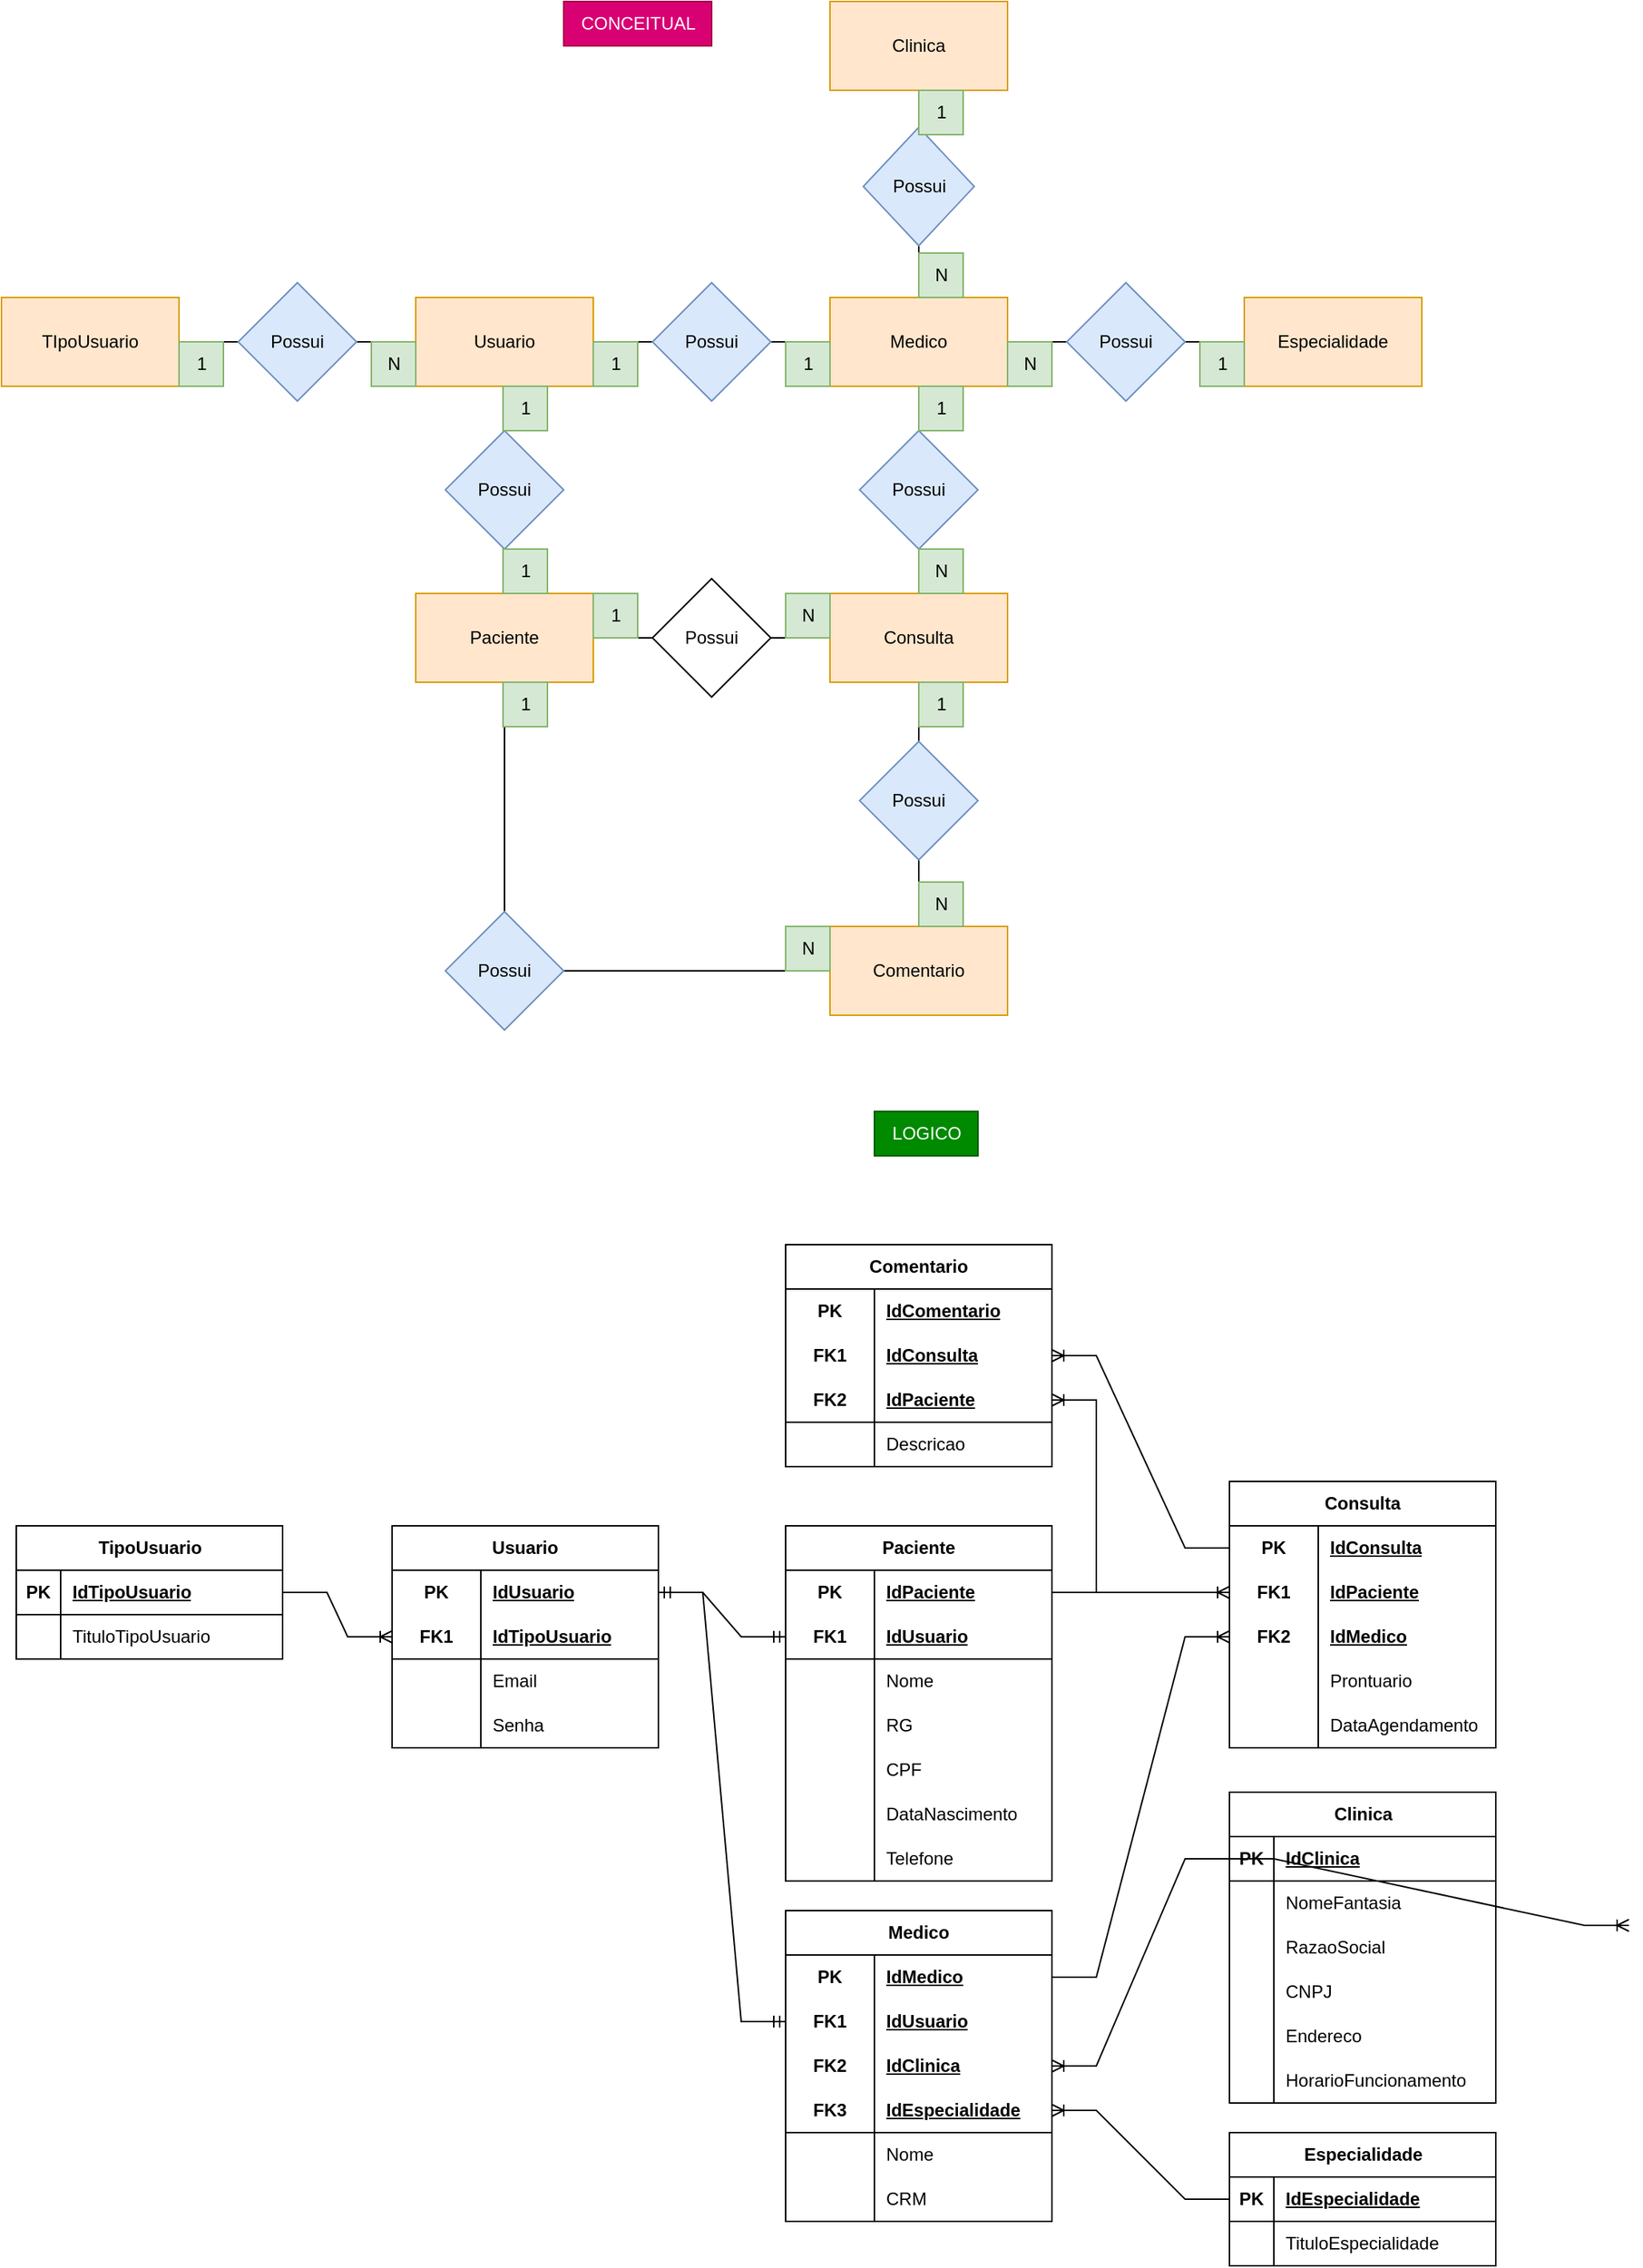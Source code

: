 <mxfile version="21.6.8" type="device">
  <diagram name="Página-1" id="iW3i21RvqbRqalGykNa-">
    <mxGraphModel dx="1750" dy="957" grid="1" gridSize="10" guides="1" tooltips="1" connect="1" arrows="1" fold="1" page="1" pageScale="1" pageWidth="827" pageHeight="1169" math="0" shadow="0">
      <root>
        <mxCell id="0" />
        <mxCell id="1" parent="0" />
        <mxCell id="Y1zdKVdJGM-TWeNkToEE-37" style="edgeStyle=orthogonalEdgeStyle;rounded=0;orthogonalLoop=1;jettySize=auto;html=1;entryX=0.5;entryY=1;entryDx=0;entryDy=0;endArrow=none;endFill=0;" edge="1" parent="1" source="xpjFF4e3kt1k_ubN1sNV-1" target="Y1zdKVdJGM-TWeNkToEE-33">
          <mxGeometry relative="1" as="geometry" />
        </mxCell>
        <mxCell id="xpjFF4e3kt1k_ubN1sNV-1" value="Comentario" style="rounded=0;whiteSpace=wrap;html=1;fillColor=#ffe6cc;strokeColor=#d79b00;" parent="1" vertex="1">
          <mxGeometry x="570" y="625" width="120" height="60" as="geometry" />
        </mxCell>
        <mxCell id="Y1zdKVdJGM-TWeNkToEE-45" style="edgeStyle=orthogonalEdgeStyle;rounded=0;orthogonalLoop=1;jettySize=auto;html=1;entryX=0.5;entryY=1;entryDx=0;entryDy=0;endArrow=none;endFill=0;" edge="1" parent="1" source="xpjFF4e3kt1k_ubN1sNV-4" target="Y1zdKVdJGM-TWeNkToEE-13">
          <mxGeometry relative="1" as="geometry" />
        </mxCell>
        <mxCell id="xpjFF4e3kt1k_ubN1sNV-4" value="Consulta" style="rounded=0;whiteSpace=wrap;html=1;fillColor=#ffe6cc;strokeColor=#d79b00;" parent="1" vertex="1">
          <mxGeometry x="570" y="400" width="120" height="60" as="geometry" />
        </mxCell>
        <mxCell id="xpjFF4e3kt1k_ubN1sNV-5" value="Especialidade" style="rounded=0;whiteSpace=wrap;html=1;fillColor=#ffe6cc;strokeColor=#d79b00;" parent="1" vertex="1">
          <mxGeometry x="850" y="200" width="120" height="60" as="geometry" />
        </mxCell>
        <mxCell id="xpjFF4e3kt1k_ubN1sNV-6" value="Clinica" style="rounded=0;whiteSpace=wrap;html=1;fillColor=#ffe6cc;strokeColor=#d79b00;" parent="1" vertex="1">
          <mxGeometry x="570" width="120" height="60" as="geometry" />
        </mxCell>
        <mxCell id="Y1zdKVdJGM-TWeNkToEE-40" style="edgeStyle=orthogonalEdgeStyle;rounded=0;orthogonalLoop=1;jettySize=auto;html=1;endArrow=none;endFill=0;" edge="1" parent="1" source="Y1zdKVdJGM-TWeNkToEE-1" target="Y1zdKVdJGM-TWeNkToEE-39">
          <mxGeometry relative="1" as="geometry" />
        </mxCell>
        <mxCell id="Y1zdKVdJGM-TWeNkToEE-1" value="Paciente" style="rounded=0;whiteSpace=wrap;html=1;fillColor=#ffe6cc;strokeColor=#d79b00;" vertex="1" parent="1">
          <mxGeometry x="290" y="400" width="120" height="60" as="geometry" />
        </mxCell>
        <mxCell id="Y1zdKVdJGM-TWeNkToEE-23" style="edgeStyle=orthogonalEdgeStyle;rounded=0;orthogonalLoop=1;jettySize=auto;html=1;entryX=0;entryY=0.5;entryDx=0;entryDy=0;endArrow=none;endFill=0;" edge="1" parent="1" source="Y1zdKVdJGM-TWeNkToEE-2" target="Y1zdKVdJGM-TWeNkToEE-14">
          <mxGeometry relative="1" as="geometry" />
        </mxCell>
        <mxCell id="Y1zdKVdJGM-TWeNkToEE-26" style="edgeStyle=orthogonalEdgeStyle;rounded=0;orthogonalLoop=1;jettySize=auto;html=1;endArrow=none;endFill=0;" edge="1" parent="1" source="Y1zdKVdJGM-TWeNkToEE-2" target="Y1zdKVdJGM-TWeNkToEE-13">
          <mxGeometry relative="1" as="geometry" />
        </mxCell>
        <mxCell id="Y1zdKVdJGM-TWeNkToEE-2" value="Medico" style="rounded=0;whiteSpace=wrap;html=1;fillColor=#ffe6cc;strokeColor=#d79b00;" vertex="1" parent="1">
          <mxGeometry x="570" y="200" width="120" height="60" as="geometry" />
        </mxCell>
        <mxCell id="Y1zdKVdJGM-TWeNkToEE-21" style="edgeStyle=orthogonalEdgeStyle;rounded=0;orthogonalLoop=1;jettySize=auto;html=1;entryX=0;entryY=0.5;entryDx=0;entryDy=0;endArrow=none;endFill=0;" edge="1" parent="1" source="Y1zdKVdJGM-TWeNkToEE-3" target="Y1zdKVdJGM-TWeNkToEE-5">
          <mxGeometry relative="1" as="geometry" />
        </mxCell>
        <mxCell id="Y1zdKVdJGM-TWeNkToEE-3" value="TIpoUsuario" style="rounded=0;whiteSpace=wrap;html=1;fillColor=#ffe6cc;strokeColor=#d79b00;" vertex="1" parent="1">
          <mxGeometry x="10" y="200" width="120" height="60" as="geometry" />
        </mxCell>
        <mxCell id="Y1zdKVdJGM-TWeNkToEE-16" style="edgeStyle=orthogonalEdgeStyle;rounded=0;orthogonalLoop=1;jettySize=auto;html=1;endArrow=none;endFill=0;" edge="1" parent="1" source="Y1zdKVdJGM-TWeNkToEE-4" target="Y1zdKVdJGM-TWeNkToEE-11">
          <mxGeometry relative="1" as="geometry" />
        </mxCell>
        <mxCell id="Y1zdKVdJGM-TWeNkToEE-17" style="edgeStyle=orthogonalEdgeStyle;rounded=0;orthogonalLoop=1;jettySize=auto;html=1;entryX=0;entryY=0.5;entryDx=0;entryDy=0;endArrow=none;endFill=0;" edge="1" parent="1" source="Y1zdKVdJGM-TWeNkToEE-4" target="Y1zdKVdJGM-TWeNkToEE-8">
          <mxGeometry relative="1" as="geometry" />
        </mxCell>
        <mxCell id="Y1zdKVdJGM-TWeNkToEE-18" style="edgeStyle=orthogonalEdgeStyle;rounded=0;orthogonalLoop=1;jettySize=auto;html=1;endArrow=none;endFill=0;" edge="1" parent="1" source="Y1zdKVdJGM-TWeNkToEE-4" target="Y1zdKVdJGM-TWeNkToEE-5">
          <mxGeometry relative="1" as="geometry" />
        </mxCell>
        <mxCell id="Y1zdKVdJGM-TWeNkToEE-4" value="Usuario" style="rounded=0;whiteSpace=wrap;html=1;fillColor=#ffe6cc;strokeColor=#d79b00;" vertex="1" parent="1">
          <mxGeometry x="290" y="200" width="120" height="60" as="geometry" />
        </mxCell>
        <mxCell id="Y1zdKVdJGM-TWeNkToEE-5" value="Possui" style="rhombus;whiteSpace=wrap;html=1;fillColor=#dae8fc;strokeColor=#6c8ebf;" vertex="1" parent="1">
          <mxGeometry x="170" y="190" width="80" height="80" as="geometry" />
        </mxCell>
        <mxCell id="Y1zdKVdJGM-TWeNkToEE-22" style="edgeStyle=orthogonalEdgeStyle;rounded=0;orthogonalLoop=1;jettySize=auto;html=1;endArrow=none;endFill=0;" edge="1" parent="1" source="Y1zdKVdJGM-TWeNkToEE-8" target="Y1zdKVdJGM-TWeNkToEE-2">
          <mxGeometry relative="1" as="geometry" />
        </mxCell>
        <mxCell id="Y1zdKVdJGM-TWeNkToEE-8" value="Possui" style="rhombus;whiteSpace=wrap;html=1;fillColor=#dae8fc;strokeColor=#6c8ebf;" vertex="1" parent="1">
          <mxGeometry x="450" y="190" width="80" height="80" as="geometry" />
        </mxCell>
        <mxCell id="Y1zdKVdJGM-TWeNkToEE-28" style="edgeStyle=orthogonalEdgeStyle;rounded=0;orthogonalLoop=1;jettySize=auto;html=1;entryX=0.5;entryY=0;entryDx=0;entryDy=0;endArrow=none;endFill=0;" edge="1" parent="1" source="Y1zdKVdJGM-TWeNkToEE-11" target="Y1zdKVdJGM-TWeNkToEE-1">
          <mxGeometry relative="1" as="geometry" />
        </mxCell>
        <mxCell id="Y1zdKVdJGM-TWeNkToEE-11" value="Possui" style="rhombus;whiteSpace=wrap;html=1;fillColor=#dae8fc;strokeColor=#6c8ebf;" vertex="1" parent="1">
          <mxGeometry x="310" y="290" width="80" height="80" as="geometry" />
        </mxCell>
        <mxCell id="Y1zdKVdJGM-TWeNkToEE-13" value="Possui" style="rhombus;whiteSpace=wrap;html=1;fillColor=#dae8fc;strokeColor=#6c8ebf;" vertex="1" parent="1">
          <mxGeometry x="590" y="290" width="80" height="80" as="geometry" />
        </mxCell>
        <mxCell id="Y1zdKVdJGM-TWeNkToEE-24" style="edgeStyle=orthogonalEdgeStyle;rounded=0;orthogonalLoop=1;jettySize=auto;html=1;endArrow=none;endFill=0;" edge="1" parent="1" source="Y1zdKVdJGM-TWeNkToEE-14" target="xpjFF4e3kt1k_ubN1sNV-5">
          <mxGeometry relative="1" as="geometry" />
        </mxCell>
        <mxCell id="Y1zdKVdJGM-TWeNkToEE-14" value="Possui" style="rhombus;whiteSpace=wrap;html=1;fillColor=#dae8fc;strokeColor=#6c8ebf;" vertex="1" parent="1">
          <mxGeometry x="730" y="190" width="80" height="80" as="geometry" />
        </mxCell>
        <mxCell id="Y1zdKVdJGM-TWeNkToEE-34" style="edgeStyle=orthogonalEdgeStyle;rounded=0;orthogonalLoop=1;jettySize=auto;html=1;entryX=0.5;entryY=1;entryDx=0;entryDy=0;endArrow=none;endFill=0;" edge="1" parent="1" source="Y1zdKVdJGM-TWeNkToEE-15" target="Y1zdKVdJGM-TWeNkToEE-1">
          <mxGeometry relative="1" as="geometry" />
        </mxCell>
        <mxCell id="Y1zdKVdJGM-TWeNkToEE-36" style="edgeStyle=orthogonalEdgeStyle;rounded=0;orthogonalLoop=1;jettySize=auto;html=1;entryX=0;entryY=0.5;entryDx=0;entryDy=0;endArrow=none;endFill=0;" edge="1" parent="1" source="Y1zdKVdJGM-TWeNkToEE-15" target="xpjFF4e3kt1k_ubN1sNV-1">
          <mxGeometry relative="1" as="geometry" />
        </mxCell>
        <mxCell id="Y1zdKVdJGM-TWeNkToEE-15" value="Possui" style="rhombus;whiteSpace=wrap;html=1;fillColor=#dae8fc;strokeColor=#6c8ebf;" vertex="1" parent="1">
          <mxGeometry x="310" y="615" width="80" height="80" as="geometry" />
        </mxCell>
        <mxCell id="Y1zdKVdJGM-TWeNkToEE-268" style="edgeStyle=orthogonalEdgeStyle;rounded=0;orthogonalLoop=1;jettySize=auto;html=1;entryX=0.5;entryY=1;entryDx=0;entryDy=0;endArrow=none;endFill=0;" edge="1" parent="1" source="Y1zdKVdJGM-TWeNkToEE-27" target="xpjFF4e3kt1k_ubN1sNV-6">
          <mxGeometry relative="1" as="geometry" />
        </mxCell>
        <mxCell id="Y1zdKVdJGM-TWeNkToEE-269" style="edgeStyle=orthogonalEdgeStyle;rounded=0;orthogonalLoop=1;jettySize=auto;html=1;entryX=0.5;entryY=0;entryDx=0;entryDy=0;endArrow=none;endFill=0;" edge="1" parent="1" source="Y1zdKVdJGM-TWeNkToEE-27" target="Y1zdKVdJGM-TWeNkToEE-2">
          <mxGeometry relative="1" as="geometry" />
        </mxCell>
        <mxCell id="Y1zdKVdJGM-TWeNkToEE-27" value="Possui" style="rhombus;whiteSpace=wrap;html=1;fillColor=#dae8fc;strokeColor=#6c8ebf;" vertex="1" parent="1">
          <mxGeometry x="592.5" y="85" width="75" height="80" as="geometry" />
        </mxCell>
        <mxCell id="Y1zdKVdJGM-TWeNkToEE-38" style="edgeStyle=orthogonalEdgeStyle;rounded=0;orthogonalLoop=1;jettySize=auto;html=1;endArrow=none;endFill=0;" edge="1" parent="1" source="Y1zdKVdJGM-TWeNkToEE-33" target="xpjFF4e3kt1k_ubN1sNV-4">
          <mxGeometry relative="1" as="geometry" />
        </mxCell>
        <mxCell id="Y1zdKVdJGM-TWeNkToEE-33" value="Possui" style="rhombus;whiteSpace=wrap;html=1;fillColor=#dae8fc;strokeColor=#6c8ebf;" vertex="1" parent="1">
          <mxGeometry x="590" y="500" width="80" height="80" as="geometry" />
        </mxCell>
        <mxCell id="Y1zdKVdJGM-TWeNkToEE-41" style="edgeStyle=orthogonalEdgeStyle;rounded=0;orthogonalLoop=1;jettySize=auto;html=1;entryX=0;entryY=0.5;entryDx=0;entryDy=0;endArrow=none;endFill=0;" edge="1" parent="1" source="Y1zdKVdJGM-TWeNkToEE-39" target="xpjFF4e3kt1k_ubN1sNV-4">
          <mxGeometry relative="1" as="geometry" />
        </mxCell>
        <mxCell id="Y1zdKVdJGM-TWeNkToEE-39" value="Possui" style="rhombus;whiteSpace=wrap;html=1;" vertex="1" parent="1">
          <mxGeometry x="450" y="390" width="80" height="80" as="geometry" />
        </mxCell>
        <mxCell id="Y1zdKVdJGM-TWeNkToEE-47" value="CONCEITUAL" style="text;html=1;align=center;verticalAlign=middle;resizable=0;points=[];autosize=1;strokeColor=#A50040;fillColor=#d80073;fontColor=#ffffff;" vertex="1" parent="1">
          <mxGeometry x="390" width="100" height="30" as="geometry" />
        </mxCell>
        <mxCell id="Y1zdKVdJGM-TWeNkToEE-48" value="N" style="text;html=1;align=center;verticalAlign=middle;resizable=0;points=[];autosize=1;strokeColor=#82b366;fillColor=#d5e8d4;" vertex="1" parent="1">
          <mxGeometry x="260" y="230" width="30" height="30" as="geometry" />
        </mxCell>
        <mxCell id="Y1zdKVdJGM-TWeNkToEE-49" value="1" style="text;html=1;align=center;verticalAlign=middle;resizable=0;points=[];autosize=1;strokeColor=#82b366;fillColor=#d5e8d4;" vertex="1" parent="1">
          <mxGeometry x="410" y="230" width="30" height="30" as="geometry" />
        </mxCell>
        <mxCell id="Y1zdKVdJGM-TWeNkToEE-50" value="1" style="text;html=1;align=center;verticalAlign=middle;resizable=0;points=[];autosize=1;strokeColor=#82b366;fillColor=#d5e8d4;" vertex="1" parent="1">
          <mxGeometry x="349" y="260" width="30" height="30" as="geometry" />
        </mxCell>
        <mxCell id="Y1zdKVdJGM-TWeNkToEE-51" value="1" style="text;html=1;align=center;verticalAlign=middle;resizable=0;points=[];autosize=1;strokeColor=#82b366;fillColor=#d5e8d4;" vertex="1" parent="1">
          <mxGeometry x="130" y="230" width="30" height="30" as="geometry" />
        </mxCell>
        <mxCell id="Y1zdKVdJGM-TWeNkToEE-52" value="1" style="text;html=1;align=center;verticalAlign=middle;resizable=0;points=[];autosize=1;strokeColor=#82b366;fillColor=#d5e8d4;" vertex="1" parent="1">
          <mxGeometry x="540" y="230" width="30" height="30" as="geometry" />
        </mxCell>
        <mxCell id="Y1zdKVdJGM-TWeNkToEE-53" value="1" style="text;html=1;align=center;verticalAlign=middle;resizable=0;points=[];autosize=1;strokeColor=#82b366;fillColor=#d5e8d4;" vertex="1" parent="1">
          <mxGeometry x="349" y="370" width="30" height="30" as="geometry" />
        </mxCell>
        <mxCell id="Y1zdKVdJGM-TWeNkToEE-54" value="N" style="text;html=1;align=center;verticalAlign=middle;resizable=0;points=[];autosize=1;strokeColor=#82b366;fillColor=#d5e8d4;" vertex="1" parent="1">
          <mxGeometry x="690" y="230" width="30" height="30" as="geometry" />
        </mxCell>
        <mxCell id="Y1zdKVdJGM-TWeNkToEE-55" value="1" style="text;html=1;align=center;verticalAlign=middle;resizable=0;points=[];autosize=1;strokeColor=#82b366;fillColor=#d5e8d4;" vertex="1" parent="1">
          <mxGeometry x="820" y="230" width="30" height="30" as="geometry" />
        </mxCell>
        <mxCell id="Y1zdKVdJGM-TWeNkToEE-56" value="1" style="text;html=1;align=center;verticalAlign=middle;resizable=0;points=[];autosize=1;strokeColor=#82b366;fillColor=#d5e8d4;" vertex="1" parent="1">
          <mxGeometry x="630" y="60" width="30" height="30" as="geometry" />
        </mxCell>
        <mxCell id="Y1zdKVdJGM-TWeNkToEE-57" value="N" style="text;html=1;align=center;verticalAlign=middle;resizable=0;points=[];autosize=1;strokeColor=#82b366;fillColor=#d5e8d4;" vertex="1" parent="1">
          <mxGeometry x="630" y="170" width="30" height="30" as="geometry" />
        </mxCell>
        <mxCell id="Y1zdKVdJGM-TWeNkToEE-58" value="N" style="text;html=1;align=center;verticalAlign=middle;resizable=0;points=[];autosize=1;strokeColor=#82b366;fillColor=#d5e8d4;" vertex="1" parent="1">
          <mxGeometry x="540" y="400" width="30" height="30" as="geometry" />
        </mxCell>
        <mxCell id="Y1zdKVdJGM-TWeNkToEE-60" value="1" style="text;html=1;align=center;verticalAlign=middle;resizable=0;points=[];autosize=1;strokeColor=#82b366;fillColor=#d5e8d4;" vertex="1" parent="1">
          <mxGeometry x="410" y="400" width="30" height="30" as="geometry" />
        </mxCell>
        <mxCell id="Y1zdKVdJGM-TWeNkToEE-61" value="1" style="text;html=1;align=center;verticalAlign=middle;resizable=0;points=[];autosize=1;strokeColor=#82b366;fillColor=#d5e8d4;" vertex="1" parent="1">
          <mxGeometry x="349" y="460" width="30" height="30" as="geometry" />
        </mxCell>
        <mxCell id="Y1zdKVdJGM-TWeNkToEE-62" value="N" style="text;html=1;align=center;verticalAlign=middle;resizable=0;points=[];autosize=1;strokeColor=#82b366;fillColor=#d5e8d4;" vertex="1" parent="1">
          <mxGeometry x="540" y="625" width="30" height="30" as="geometry" />
        </mxCell>
        <mxCell id="Y1zdKVdJGM-TWeNkToEE-63" value="1" style="text;html=1;align=center;verticalAlign=middle;resizable=0;points=[];autosize=1;strokeColor=#82b366;fillColor=#d5e8d4;" vertex="1" parent="1">
          <mxGeometry x="630" y="460" width="30" height="30" as="geometry" />
        </mxCell>
        <mxCell id="Y1zdKVdJGM-TWeNkToEE-64" value="N" style="text;html=1;align=center;verticalAlign=middle;resizable=0;points=[];autosize=1;strokeColor=#82b366;fillColor=#d5e8d4;" vertex="1" parent="1">
          <mxGeometry x="630" y="595" width="30" height="30" as="geometry" />
        </mxCell>
        <mxCell id="Y1zdKVdJGM-TWeNkToEE-65" value="LOGICO" style="text;html=1;align=center;verticalAlign=middle;resizable=0;points=[];autosize=1;strokeColor=#005700;fillColor=#008a00;fontColor=#ffffff;" vertex="1" parent="1">
          <mxGeometry x="600" y="750" width="70" height="30" as="geometry" />
        </mxCell>
        <mxCell id="Y1zdKVdJGM-TWeNkToEE-66" value="TipoUsuario" style="shape=table;startSize=30;container=1;collapsible=1;childLayout=tableLayout;fixedRows=1;rowLines=0;fontStyle=1;align=center;resizeLast=1;html=1;" vertex="1" parent="1">
          <mxGeometry x="20" y="1030" width="180" height="90" as="geometry" />
        </mxCell>
        <mxCell id="Y1zdKVdJGM-TWeNkToEE-67" value="" style="shape=tableRow;horizontal=0;startSize=0;swimlaneHead=0;swimlaneBody=0;fillColor=none;collapsible=0;dropTarget=0;points=[[0,0.5],[1,0.5]];portConstraint=eastwest;top=0;left=0;right=0;bottom=1;" vertex="1" parent="Y1zdKVdJGM-TWeNkToEE-66">
          <mxGeometry y="30" width="180" height="30" as="geometry" />
        </mxCell>
        <mxCell id="Y1zdKVdJGM-TWeNkToEE-68" value="PK" style="shape=partialRectangle;connectable=0;fillColor=none;top=0;left=0;bottom=0;right=0;fontStyle=1;overflow=hidden;whiteSpace=wrap;html=1;" vertex="1" parent="Y1zdKVdJGM-TWeNkToEE-67">
          <mxGeometry width="30" height="30" as="geometry">
            <mxRectangle width="30" height="30" as="alternateBounds" />
          </mxGeometry>
        </mxCell>
        <mxCell id="Y1zdKVdJGM-TWeNkToEE-69" value="IdTipoUsuario" style="shape=partialRectangle;connectable=0;fillColor=none;top=0;left=0;bottom=0;right=0;align=left;spacingLeft=6;fontStyle=5;overflow=hidden;whiteSpace=wrap;html=1;" vertex="1" parent="Y1zdKVdJGM-TWeNkToEE-67">
          <mxGeometry x="30" width="150" height="30" as="geometry">
            <mxRectangle width="150" height="30" as="alternateBounds" />
          </mxGeometry>
        </mxCell>
        <mxCell id="Y1zdKVdJGM-TWeNkToEE-70" value="" style="shape=tableRow;horizontal=0;startSize=0;swimlaneHead=0;swimlaneBody=0;fillColor=none;collapsible=0;dropTarget=0;points=[[0,0.5],[1,0.5]];portConstraint=eastwest;top=0;left=0;right=0;bottom=0;" vertex="1" parent="Y1zdKVdJGM-TWeNkToEE-66">
          <mxGeometry y="60" width="180" height="30" as="geometry" />
        </mxCell>
        <mxCell id="Y1zdKVdJGM-TWeNkToEE-71" value="" style="shape=partialRectangle;connectable=0;fillColor=none;top=0;left=0;bottom=0;right=0;editable=1;overflow=hidden;whiteSpace=wrap;html=1;" vertex="1" parent="Y1zdKVdJGM-TWeNkToEE-70">
          <mxGeometry width="30" height="30" as="geometry">
            <mxRectangle width="30" height="30" as="alternateBounds" />
          </mxGeometry>
        </mxCell>
        <mxCell id="Y1zdKVdJGM-TWeNkToEE-72" value="TituloTipoUsuario" style="shape=partialRectangle;connectable=0;fillColor=none;top=0;left=0;bottom=0;right=0;align=left;spacingLeft=6;overflow=hidden;whiteSpace=wrap;html=1;" vertex="1" parent="Y1zdKVdJGM-TWeNkToEE-70">
          <mxGeometry x="30" width="150" height="30" as="geometry">
            <mxRectangle width="150" height="30" as="alternateBounds" />
          </mxGeometry>
        </mxCell>
        <mxCell id="Y1zdKVdJGM-TWeNkToEE-80" value="Clinica" style="shape=table;startSize=30;container=1;collapsible=1;childLayout=tableLayout;fixedRows=1;rowLines=0;fontStyle=1;align=center;resizeLast=1;html=1;" vertex="1" parent="1">
          <mxGeometry x="840" y="1210" width="180" height="210" as="geometry" />
        </mxCell>
        <mxCell id="Y1zdKVdJGM-TWeNkToEE-81" value="" style="shape=tableRow;horizontal=0;startSize=0;swimlaneHead=0;swimlaneBody=0;fillColor=none;collapsible=0;dropTarget=0;points=[[0,0.5],[1,0.5]];portConstraint=eastwest;top=0;left=0;right=0;bottom=1;" vertex="1" parent="Y1zdKVdJGM-TWeNkToEE-80">
          <mxGeometry y="30" width="180" height="30" as="geometry" />
        </mxCell>
        <mxCell id="Y1zdKVdJGM-TWeNkToEE-82" value="PK" style="shape=partialRectangle;connectable=0;fillColor=none;top=0;left=0;bottom=0;right=0;fontStyle=1;overflow=hidden;whiteSpace=wrap;html=1;" vertex="1" parent="Y1zdKVdJGM-TWeNkToEE-81">
          <mxGeometry width="30" height="30" as="geometry">
            <mxRectangle width="30" height="30" as="alternateBounds" />
          </mxGeometry>
        </mxCell>
        <mxCell id="Y1zdKVdJGM-TWeNkToEE-83" value="IdClinica" style="shape=partialRectangle;connectable=0;fillColor=none;top=0;left=0;bottom=0;right=0;align=left;spacingLeft=6;fontStyle=5;overflow=hidden;whiteSpace=wrap;html=1;" vertex="1" parent="Y1zdKVdJGM-TWeNkToEE-81">
          <mxGeometry x="30" width="150" height="30" as="geometry">
            <mxRectangle width="150" height="30" as="alternateBounds" />
          </mxGeometry>
        </mxCell>
        <mxCell id="Y1zdKVdJGM-TWeNkToEE-84" value="" style="shape=tableRow;horizontal=0;startSize=0;swimlaneHead=0;swimlaneBody=0;fillColor=none;collapsible=0;dropTarget=0;points=[[0,0.5],[1,0.5]];portConstraint=eastwest;top=0;left=0;right=0;bottom=0;" vertex="1" parent="Y1zdKVdJGM-TWeNkToEE-80">
          <mxGeometry y="60" width="180" height="30" as="geometry" />
        </mxCell>
        <mxCell id="Y1zdKVdJGM-TWeNkToEE-85" value="" style="shape=partialRectangle;connectable=0;fillColor=none;top=0;left=0;bottom=0;right=0;editable=1;overflow=hidden;whiteSpace=wrap;html=1;" vertex="1" parent="Y1zdKVdJGM-TWeNkToEE-84">
          <mxGeometry width="30" height="30" as="geometry">
            <mxRectangle width="30" height="30" as="alternateBounds" />
          </mxGeometry>
        </mxCell>
        <mxCell id="Y1zdKVdJGM-TWeNkToEE-86" value="NomeFantasia" style="shape=partialRectangle;connectable=0;fillColor=none;top=0;left=0;bottom=0;right=0;align=left;spacingLeft=6;overflow=hidden;whiteSpace=wrap;html=1;" vertex="1" parent="Y1zdKVdJGM-TWeNkToEE-84">
          <mxGeometry x="30" width="150" height="30" as="geometry">
            <mxRectangle width="150" height="30" as="alternateBounds" />
          </mxGeometry>
        </mxCell>
        <mxCell id="Y1zdKVdJGM-TWeNkToEE-96" style="shape=tableRow;horizontal=0;startSize=0;swimlaneHead=0;swimlaneBody=0;fillColor=none;collapsible=0;dropTarget=0;points=[[0,0.5],[1,0.5]];portConstraint=eastwest;top=0;left=0;right=0;bottom=0;" vertex="1" parent="Y1zdKVdJGM-TWeNkToEE-80">
          <mxGeometry y="90" width="180" height="30" as="geometry" />
        </mxCell>
        <mxCell id="Y1zdKVdJGM-TWeNkToEE-97" style="shape=partialRectangle;connectable=0;fillColor=none;top=0;left=0;bottom=0;right=0;editable=1;overflow=hidden;whiteSpace=wrap;html=1;" vertex="1" parent="Y1zdKVdJGM-TWeNkToEE-96">
          <mxGeometry width="30" height="30" as="geometry">
            <mxRectangle width="30" height="30" as="alternateBounds" />
          </mxGeometry>
        </mxCell>
        <mxCell id="Y1zdKVdJGM-TWeNkToEE-98" value="RazaoSocial" style="shape=partialRectangle;connectable=0;fillColor=none;top=0;left=0;bottom=0;right=0;align=left;spacingLeft=6;overflow=hidden;whiteSpace=wrap;html=1;" vertex="1" parent="Y1zdKVdJGM-TWeNkToEE-96">
          <mxGeometry x="30" width="150" height="30" as="geometry">
            <mxRectangle width="150" height="30" as="alternateBounds" />
          </mxGeometry>
        </mxCell>
        <mxCell id="Y1zdKVdJGM-TWeNkToEE-294" style="shape=tableRow;horizontal=0;startSize=0;swimlaneHead=0;swimlaneBody=0;fillColor=none;collapsible=0;dropTarget=0;points=[[0,0.5],[1,0.5]];portConstraint=eastwest;top=0;left=0;right=0;bottom=0;" vertex="1" parent="Y1zdKVdJGM-TWeNkToEE-80">
          <mxGeometry y="120" width="180" height="30" as="geometry" />
        </mxCell>
        <mxCell id="Y1zdKVdJGM-TWeNkToEE-295" style="shape=partialRectangle;connectable=0;fillColor=none;top=0;left=0;bottom=0;right=0;editable=1;overflow=hidden;whiteSpace=wrap;html=1;" vertex="1" parent="Y1zdKVdJGM-TWeNkToEE-294">
          <mxGeometry width="30" height="30" as="geometry">
            <mxRectangle width="30" height="30" as="alternateBounds" />
          </mxGeometry>
        </mxCell>
        <mxCell id="Y1zdKVdJGM-TWeNkToEE-296" value="CNPJ" style="shape=partialRectangle;connectable=0;fillColor=none;top=0;left=0;bottom=0;right=0;align=left;spacingLeft=6;overflow=hidden;whiteSpace=wrap;html=1;" vertex="1" parent="Y1zdKVdJGM-TWeNkToEE-294">
          <mxGeometry x="30" width="150" height="30" as="geometry">
            <mxRectangle width="150" height="30" as="alternateBounds" />
          </mxGeometry>
        </mxCell>
        <mxCell id="Y1zdKVdJGM-TWeNkToEE-93" style="shape=tableRow;horizontal=0;startSize=0;swimlaneHead=0;swimlaneBody=0;fillColor=none;collapsible=0;dropTarget=0;points=[[0,0.5],[1,0.5]];portConstraint=eastwest;top=0;left=0;right=0;bottom=0;" vertex="1" parent="Y1zdKVdJGM-TWeNkToEE-80">
          <mxGeometry y="150" width="180" height="30" as="geometry" />
        </mxCell>
        <mxCell id="Y1zdKVdJGM-TWeNkToEE-94" style="shape=partialRectangle;connectable=0;fillColor=none;top=0;left=0;bottom=0;right=0;editable=1;overflow=hidden;whiteSpace=wrap;html=1;" vertex="1" parent="Y1zdKVdJGM-TWeNkToEE-93">
          <mxGeometry width="30" height="30" as="geometry">
            <mxRectangle width="30" height="30" as="alternateBounds" />
          </mxGeometry>
        </mxCell>
        <mxCell id="Y1zdKVdJGM-TWeNkToEE-95" value="Endereco" style="shape=partialRectangle;connectable=0;fillColor=none;top=0;left=0;bottom=0;right=0;align=left;spacingLeft=6;overflow=hidden;whiteSpace=wrap;html=1;" vertex="1" parent="Y1zdKVdJGM-TWeNkToEE-93">
          <mxGeometry x="30" width="150" height="30" as="geometry">
            <mxRectangle width="150" height="30" as="alternateBounds" />
          </mxGeometry>
        </mxCell>
        <mxCell id="Y1zdKVdJGM-TWeNkToEE-90" style="shape=tableRow;horizontal=0;startSize=0;swimlaneHead=0;swimlaneBody=0;fillColor=none;collapsible=0;dropTarget=0;points=[[0,0.5],[1,0.5]];portConstraint=eastwest;top=0;left=0;right=0;bottom=0;" vertex="1" parent="Y1zdKVdJGM-TWeNkToEE-80">
          <mxGeometry y="180" width="180" height="30" as="geometry" />
        </mxCell>
        <mxCell id="Y1zdKVdJGM-TWeNkToEE-91" style="shape=partialRectangle;connectable=0;fillColor=none;top=0;left=0;bottom=0;right=0;editable=1;overflow=hidden;whiteSpace=wrap;html=1;" vertex="1" parent="Y1zdKVdJGM-TWeNkToEE-90">
          <mxGeometry width="30" height="30" as="geometry">
            <mxRectangle width="30" height="30" as="alternateBounds" />
          </mxGeometry>
        </mxCell>
        <mxCell id="Y1zdKVdJGM-TWeNkToEE-92" value="HorarioFuncionamento" style="shape=partialRectangle;connectable=0;fillColor=none;top=0;left=0;bottom=0;right=0;align=left;spacingLeft=6;overflow=hidden;whiteSpace=wrap;html=1;" vertex="1" parent="Y1zdKVdJGM-TWeNkToEE-90">
          <mxGeometry x="30" width="150" height="30" as="geometry">
            <mxRectangle width="150" height="30" as="alternateBounds" />
          </mxGeometry>
        </mxCell>
        <mxCell id="Y1zdKVdJGM-TWeNkToEE-106" value="Usuario" style="shape=table;startSize=30;container=1;collapsible=1;childLayout=tableLayout;fixedRows=1;rowLines=0;fontStyle=1;align=center;resizeLast=1;html=1;whiteSpace=wrap;" vertex="1" parent="1">
          <mxGeometry x="274" y="1030" width="180" height="150" as="geometry" />
        </mxCell>
        <mxCell id="Y1zdKVdJGM-TWeNkToEE-107" value="" style="shape=tableRow;horizontal=0;startSize=0;swimlaneHead=0;swimlaneBody=0;fillColor=none;collapsible=0;dropTarget=0;points=[[0,0.5],[1,0.5]];portConstraint=eastwest;top=0;left=0;right=0;bottom=0;html=1;" vertex="1" parent="Y1zdKVdJGM-TWeNkToEE-106">
          <mxGeometry y="30" width="180" height="30" as="geometry" />
        </mxCell>
        <mxCell id="Y1zdKVdJGM-TWeNkToEE-108" value="PK" style="shape=partialRectangle;connectable=0;fillColor=none;top=0;left=0;bottom=0;right=0;fontStyle=1;overflow=hidden;html=1;whiteSpace=wrap;" vertex="1" parent="Y1zdKVdJGM-TWeNkToEE-107">
          <mxGeometry width="60" height="30" as="geometry">
            <mxRectangle width="60" height="30" as="alternateBounds" />
          </mxGeometry>
        </mxCell>
        <mxCell id="Y1zdKVdJGM-TWeNkToEE-109" value="IdUsuario" style="shape=partialRectangle;connectable=0;fillColor=none;top=0;left=0;bottom=0;right=0;align=left;spacingLeft=6;fontStyle=5;overflow=hidden;html=1;whiteSpace=wrap;" vertex="1" parent="Y1zdKVdJGM-TWeNkToEE-107">
          <mxGeometry x="60" width="120" height="30" as="geometry">
            <mxRectangle width="120" height="30" as="alternateBounds" />
          </mxGeometry>
        </mxCell>
        <mxCell id="Y1zdKVdJGM-TWeNkToEE-110" value="" style="shape=tableRow;horizontal=0;startSize=0;swimlaneHead=0;swimlaneBody=0;fillColor=none;collapsible=0;dropTarget=0;points=[[0,0.5],[1,0.5]];portConstraint=eastwest;top=0;left=0;right=0;bottom=1;html=1;" vertex="1" parent="Y1zdKVdJGM-TWeNkToEE-106">
          <mxGeometry y="60" width="180" height="30" as="geometry" />
        </mxCell>
        <mxCell id="Y1zdKVdJGM-TWeNkToEE-111" value="FK1" style="shape=partialRectangle;connectable=0;fillColor=none;top=0;left=0;bottom=0;right=0;fontStyle=1;overflow=hidden;html=1;whiteSpace=wrap;" vertex="1" parent="Y1zdKVdJGM-TWeNkToEE-110">
          <mxGeometry width="60" height="30" as="geometry">
            <mxRectangle width="60" height="30" as="alternateBounds" />
          </mxGeometry>
        </mxCell>
        <mxCell id="Y1zdKVdJGM-TWeNkToEE-112" value="IdTipoUsuario" style="shape=partialRectangle;connectable=0;fillColor=none;top=0;left=0;bottom=0;right=0;align=left;spacingLeft=6;fontStyle=5;overflow=hidden;html=1;whiteSpace=wrap;" vertex="1" parent="Y1zdKVdJGM-TWeNkToEE-110">
          <mxGeometry x="60" width="120" height="30" as="geometry">
            <mxRectangle width="120" height="30" as="alternateBounds" />
          </mxGeometry>
        </mxCell>
        <mxCell id="Y1zdKVdJGM-TWeNkToEE-116" value="" style="shape=tableRow;horizontal=0;startSize=0;swimlaneHead=0;swimlaneBody=0;fillColor=none;collapsible=0;dropTarget=0;points=[[0,0.5],[1,0.5]];portConstraint=eastwest;top=0;left=0;right=0;bottom=0;html=1;" vertex="1" parent="Y1zdKVdJGM-TWeNkToEE-106">
          <mxGeometry y="90" width="180" height="30" as="geometry" />
        </mxCell>
        <mxCell id="Y1zdKVdJGM-TWeNkToEE-117" value="" style="shape=partialRectangle;connectable=0;fillColor=none;top=0;left=0;bottom=0;right=0;editable=1;overflow=hidden;html=1;whiteSpace=wrap;" vertex="1" parent="Y1zdKVdJGM-TWeNkToEE-116">
          <mxGeometry width="60" height="30" as="geometry">
            <mxRectangle width="60" height="30" as="alternateBounds" />
          </mxGeometry>
        </mxCell>
        <mxCell id="Y1zdKVdJGM-TWeNkToEE-118" value="Email" style="shape=partialRectangle;connectable=0;fillColor=none;top=0;left=0;bottom=0;right=0;align=left;spacingLeft=6;overflow=hidden;html=1;whiteSpace=wrap;" vertex="1" parent="Y1zdKVdJGM-TWeNkToEE-116">
          <mxGeometry x="60" width="120" height="30" as="geometry">
            <mxRectangle width="120" height="30" as="alternateBounds" />
          </mxGeometry>
        </mxCell>
        <mxCell id="Y1zdKVdJGM-TWeNkToEE-124" style="shape=tableRow;horizontal=0;startSize=0;swimlaneHead=0;swimlaneBody=0;fillColor=none;collapsible=0;dropTarget=0;points=[[0,0.5],[1,0.5]];portConstraint=eastwest;top=0;left=0;right=0;bottom=0;html=1;" vertex="1" parent="Y1zdKVdJGM-TWeNkToEE-106">
          <mxGeometry y="120" width="180" height="30" as="geometry" />
        </mxCell>
        <mxCell id="Y1zdKVdJGM-TWeNkToEE-125" style="shape=partialRectangle;connectable=0;fillColor=none;top=0;left=0;bottom=0;right=0;editable=1;overflow=hidden;html=1;whiteSpace=wrap;" vertex="1" parent="Y1zdKVdJGM-TWeNkToEE-124">
          <mxGeometry width="60" height="30" as="geometry">
            <mxRectangle width="60" height="30" as="alternateBounds" />
          </mxGeometry>
        </mxCell>
        <mxCell id="Y1zdKVdJGM-TWeNkToEE-126" value="Senha" style="shape=partialRectangle;connectable=0;fillColor=none;top=0;left=0;bottom=0;right=0;align=left;spacingLeft=6;overflow=hidden;html=1;whiteSpace=wrap;" vertex="1" parent="Y1zdKVdJGM-TWeNkToEE-124">
          <mxGeometry x="60" width="120" height="30" as="geometry">
            <mxRectangle width="120" height="30" as="alternateBounds" />
          </mxGeometry>
        </mxCell>
        <mxCell id="Y1zdKVdJGM-TWeNkToEE-120" value="N" style="text;html=1;align=center;verticalAlign=middle;resizable=0;points=[];autosize=1;strokeColor=#82b366;fillColor=#d5e8d4;" vertex="1" parent="1">
          <mxGeometry x="630" y="370" width="30" height="30" as="geometry" />
        </mxCell>
        <mxCell id="Y1zdKVdJGM-TWeNkToEE-123" value="1" style="text;html=1;align=center;verticalAlign=middle;resizable=0;points=[];autosize=1;strokeColor=#82b366;fillColor=#d5e8d4;" vertex="1" parent="1">
          <mxGeometry x="630" y="260" width="30" height="30" as="geometry" />
        </mxCell>
        <mxCell id="Y1zdKVdJGM-TWeNkToEE-166" value="Especialidade" style="shape=table;startSize=30;container=1;collapsible=1;childLayout=tableLayout;fixedRows=1;rowLines=0;fontStyle=1;align=center;resizeLast=1;html=1;" vertex="1" parent="1">
          <mxGeometry x="840" y="1440" width="180" height="90" as="geometry" />
        </mxCell>
        <mxCell id="Y1zdKVdJGM-TWeNkToEE-167" value="" style="shape=tableRow;horizontal=0;startSize=0;swimlaneHead=0;swimlaneBody=0;fillColor=none;collapsible=0;dropTarget=0;points=[[0,0.5],[1,0.5]];portConstraint=eastwest;top=0;left=0;right=0;bottom=1;" vertex="1" parent="Y1zdKVdJGM-TWeNkToEE-166">
          <mxGeometry y="30" width="180" height="30" as="geometry" />
        </mxCell>
        <mxCell id="Y1zdKVdJGM-TWeNkToEE-168" value="PK" style="shape=partialRectangle;connectable=0;fillColor=none;top=0;left=0;bottom=0;right=0;fontStyle=1;overflow=hidden;whiteSpace=wrap;html=1;" vertex="1" parent="Y1zdKVdJGM-TWeNkToEE-167">
          <mxGeometry width="30" height="30" as="geometry">
            <mxRectangle width="30" height="30" as="alternateBounds" />
          </mxGeometry>
        </mxCell>
        <mxCell id="Y1zdKVdJGM-TWeNkToEE-169" value="IdEspecialidade" style="shape=partialRectangle;connectable=0;fillColor=none;top=0;left=0;bottom=0;right=0;align=left;spacingLeft=6;fontStyle=5;overflow=hidden;whiteSpace=wrap;html=1;" vertex="1" parent="Y1zdKVdJGM-TWeNkToEE-167">
          <mxGeometry x="30" width="150" height="30" as="geometry">
            <mxRectangle width="150" height="30" as="alternateBounds" />
          </mxGeometry>
        </mxCell>
        <mxCell id="Y1zdKVdJGM-TWeNkToEE-170" value="" style="shape=tableRow;horizontal=0;startSize=0;swimlaneHead=0;swimlaneBody=0;fillColor=none;collapsible=0;dropTarget=0;points=[[0,0.5],[1,0.5]];portConstraint=eastwest;top=0;left=0;right=0;bottom=0;" vertex="1" parent="Y1zdKVdJGM-TWeNkToEE-166">
          <mxGeometry y="60" width="180" height="30" as="geometry" />
        </mxCell>
        <mxCell id="Y1zdKVdJGM-TWeNkToEE-171" value="" style="shape=partialRectangle;connectable=0;fillColor=none;top=0;left=0;bottom=0;right=0;editable=1;overflow=hidden;whiteSpace=wrap;html=1;" vertex="1" parent="Y1zdKVdJGM-TWeNkToEE-170">
          <mxGeometry width="30" height="30" as="geometry">
            <mxRectangle width="30" height="30" as="alternateBounds" />
          </mxGeometry>
        </mxCell>
        <mxCell id="Y1zdKVdJGM-TWeNkToEE-172" value="TituloEspecialidade" style="shape=partialRectangle;connectable=0;fillColor=none;top=0;left=0;bottom=0;right=0;align=left;spacingLeft=6;overflow=hidden;whiteSpace=wrap;html=1;" vertex="1" parent="Y1zdKVdJGM-TWeNkToEE-170">
          <mxGeometry x="30" width="150" height="30" as="geometry">
            <mxRectangle width="150" height="30" as="alternateBounds" />
          </mxGeometry>
        </mxCell>
        <mxCell id="Y1zdKVdJGM-TWeNkToEE-173" value="Paciente" style="shape=table;startSize=30;container=1;collapsible=1;childLayout=tableLayout;fixedRows=1;rowLines=0;fontStyle=1;align=center;resizeLast=1;html=1;whiteSpace=wrap;" vertex="1" parent="1">
          <mxGeometry x="540" y="1030" width="180" height="240" as="geometry" />
        </mxCell>
        <mxCell id="Y1zdKVdJGM-TWeNkToEE-174" value="" style="shape=tableRow;horizontal=0;startSize=0;swimlaneHead=0;swimlaneBody=0;fillColor=none;collapsible=0;dropTarget=0;points=[[0,0.5],[1,0.5]];portConstraint=eastwest;top=0;left=0;right=0;bottom=0;html=1;" vertex="1" parent="Y1zdKVdJGM-TWeNkToEE-173">
          <mxGeometry y="30" width="180" height="30" as="geometry" />
        </mxCell>
        <mxCell id="Y1zdKVdJGM-TWeNkToEE-175" value="PK" style="shape=partialRectangle;connectable=0;fillColor=none;top=0;left=0;bottom=0;right=0;fontStyle=1;overflow=hidden;html=1;whiteSpace=wrap;" vertex="1" parent="Y1zdKVdJGM-TWeNkToEE-174">
          <mxGeometry width="60" height="30" as="geometry">
            <mxRectangle width="60" height="30" as="alternateBounds" />
          </mxGeometry>
        </mxCell>
        <mxCell id="Y1zdKVdJGM-TWeNkToEE-176" value="IdPaciente" style="shape=partialRectangle;connectable=0;fillColor=none;top=0;left=0;bottom=0;right=0;align=left;spacingLeft=6;fontStyle=5;overflow=hidden;html=1;whiteSpace=wrap;" vertex="1" parent="Y1zdKVdJGM-TWeNkToEE-174">
          <mxGeometry x="60" width="120" height="30" as="geometry">
            <mxRectangle width="120" height="30" as="alternateBounds" />
          </mxGeometry>
        </mxCell>
        <mxCell id="Y1zdKVdJGM-TWeNkToEE-177" value="" style="shape=tableRow;horizontal=0;startSize=0;swimlaneHead=0;swimlaneBody=0;fillColor=none;collapsible=0;dropTarget=0;points=[[0,0.5],[1,0.5]];portConstraint=eastwest;top=0;left=0;right=0;bottom=1;html=1;" vertex="1" parent="Y1zdKVdJGM-TWeNkToEE-173">
          <mxGeometry y="60" width="180" height="30" as="geometry" />
        </mxCell>
        <mxCell id="Y1zdKVdJGM-TWeNkToEE-178" value="FK1" style="shape=partialRectangle;connectable=0;fillColor=none;top=0;left=0;bottom=0;right=0;fontStyle=1;overflow=hidden;html=1;whiteSpace=wrap;" vertex="1" parent="Y1zdKVdJGM-TWeNkToEE-177">
          <mxGeometry width="60" height="30" as="geometry">
            <mxRectangle width="60" height="30" as="alternateBounds" />
          </mxGeometry>
        </mxCell>
        <mxCell id="Y1zdKVdJGM-TWeNkToEE-179" value="IdUsuario" style="shape=partialRectangle;connectable=0;fillColor=none;top=0;left=0;bottom=0;right=0;align=left;spacingLeft=6;fontStyle=5;overflow=hidden;html=1;whiteSpace=wrap;" vertex="1" parent="Y1zdKVdJGM-TWeNkToEE-177">
          <mxGeometry x="60" width="120" height="30" as="geometry">
            <mxRectangle width="120" height="30" as="alternateBounds" />
          </mxGeometry>
        </mxCell>
        <mxCell id="Y1zdKVdJGM-TWeNkToEE-180" value="" style="shape=tableRow;horizontal=0;startSize=0;swimlaneHead=0;swimlaneBody=0;fillColor=none;collapsible=0;dropTarget=0;points=[[0,0.5],[1,0.5]];portConstraint=eastwest;top=0;left=0;right=0;bottom=0;html=1;" vertex="1" parent="Y1zdKVdJGM-TWeNkToEE-173">
          <mxGeometry y="90" width="180" height="30" as="geometry" />
        </mxCell>
        <mxCell id="Y1zdKVdJGM-TWeNkToEE-181" value="" style="shape=partialRectangle;connectable=0;fillColor=none;top=0;left=0;bottom=0;right=0;editable=1;overflow=hidden;html=1;whiteSpace=wrap;" vertex="1" parent="Y1zdKVdJGM-TWeNkToEE-180">
          <mxGeometry width="60" height="30" as="geometry">
            <mxRectangle width="60" height="30" as="alternateBounds" />
          </mxGeometry>
        </mxCell>
        <mxCell id="Y1zdKVdJGM-TWeNkToEE-182" value="Nome" style="shape=partialRectangle;connectable=0;fillColor=none;top=0;left=0;bottom=0;right=0;align=left;spacingLeft=6;overflow=hidden;html=1;whiteSpace=wrap;" vertex="1" parent="Y1zdKVdJGM-TWeNkToEE-180">
          <mxGeometry x="60" width="120" height="30" as="geometry">
            <mxRectangle width="120" height="30" as="alternateBounds" />
          </mxGeometry>
        </mxCell>
        <mxCell id="Y1zdKVdJGM-TWeNkToEE-286" style="shape=tableRow;horizontal=0;startSize=0;swimlaneHead=0;swimlaneBody=0;fillColor=none;collapsible=0;dropTarget=0;points=[[0,0.5],[1,0.5]];portConstraint=eastwest;top=0;left=0;right=0;bottom=0;html=1;" vertex="1" parent="Y1zdKVdJGM-TWeNkToEE-173">
          <mxGeometry y="120" width="180" height="30" as="geometry" />
        </mxCell>
        <mxCell id="Y1zdKVdJGM-TWeNkToEE-287" style="shape=partialRectangle;connectable=0;fillColor=none;top=0;left=0;bottom=0;right=0;editable=1;overflow=hidden;html=1;whiteSpace=wrap;" vertex="1" parent="Y1zdKVdJGM-TWeNkToEE-286">
          <mxGeometry width="60" height="30" as="geometry">
            <mxRectangle width="60" height="30" as="alternateBounds" />
          </mxGeometry>
        </mxCell>
        <mxCell id="Y1zdKVdJGM-TWeNkToEE-288" value="RG" style="shape=partialRectangle;connectable=0;fillColor=none;top=0;left=0;bottom=0;right=0;align=left;spacingLeft=6;overflow=hidden;html=1;whiteSpace=wrap;" vertex="1" parent="Y1zdKVdJGM-TWeNkToEE-286">
          <mxGeometry x="60" width="120" height="30" as="geometry">
            <mxRectangle width="120" height="30" as="alternateBounds" />
          </mxGeometry>
        </mxCell>
        <mxCell id="Y1zdKVdJGM-TWeNkToEE-183" value="" style="shape=tableRow;horizontal=0;startSize=0;swimlaneHead=0;swimlaneBody=0;fillColor=none;collapsible=0;dropTarget=0;points=[[0,0.5],[1,0.5]];portConstraint=eastwest;top=0;left=0;right=0;bottom=0;html=1;" vertex="1" parent="Y1zdKVdJGM-TWeNkToEE-173">
          <mxGeometry y="150" width="180" height="30" as="geometry" />
        </mxCell>
        <mxCell id="Y1zdKVdJGM-TWeNkToEE-184" value="" style="shape=partialRectangle;connectable=0;fillColor=none;top=0;left=0;bottom=0;right=0;editable=1;overflow=hidden;html=1;whiteSpace=wrap;" vertex="1" parent="Y1zdKVdJGM-TWeNkToEE-183">
          <mxGeometry width="60" height="30" as="geometry">
            <mxRectangle width="60" height="30" as="alternateBounds" />
          </mxGeometry>
        </mxCell>
        <mxCell id="Y1zdKVdJGM-TWeNkToEE-185" value="CPF" style="shape=partialRectangle;connectable=0;fillColor=none;top=0;left=0;bottom=0;right=0;align=left;spacingLeft=6;overflow=hidden;html=1;whiteSpace=wrap;" vertex="1" parent="Y1zdKVdJGM-TWeNkToEE-183">
          <mxGeometry x="60" width="120" height="30" as="geometry">
            <mxRectangle width="120" height="30" as="alternateBounds" />
          </mxGeometry>
        </mxCell>
        <mxCell id="Y1zdKVdJGM-TWeNkToEE-277" style="shape=tableRow;horizontal=0;startSize=0;swimlaneHead=0;swimlaneBody=0;fillColor=none;collapsible=0;dropTarget=0;points=[[0,0.5],[1,0.5]];portConstraint=eastwest;top=0;left=0;right=0;bottom=0;html=1;" vertex="1" parent="Y1zdKVdJGM-TWeNkToEE-173">
          <mxGeometry y="180" width="180" height="30" as="geometry" />
        </mxCell>
        <mxCell id="Y1zdKVdJGM-TWeNkToEE-278" style="shape=partialRectangle;connectable=0;fillColor=none;top=0;left=0;bottom=0;right=0;editable=1;overflow=hidden;html=1;whiteSpace=wrap;" vertex="1" parent="Y1zdKVdJGM-TWeNkToEE-277">
          <mxGeometry width="60" height="30" as="geometry">
            <mxRectangle width="60" height="30" as="alternateBounds" />
          </mxGeometry>
        </mxCell>
        <mxCell id="Y1zdKVdJGM-TWeNkToEE-279" value="DataNascimento" style="shape=partialRectangle;connectable=0;fillColor=none;top=0;left=0;bottom=0;right=0;align=left;spacingLeft=6;overflow=hidden;html=1;whiteSpace=wrap;" vertex="1" parent="Y1zdKVdJGM-TWeNkToEE-277">
          <mxGeometry x="60" width="120" height="30" as="geometry">
            <mxRectangle width="120" height="30" as="alternateBounds" />
          </mxGeometry>
        </mxCell>
        <mxCell id="Y1zdKVdJGM-TWeNkToEE-280" style="shape=tableRow;horizontal=0;startSize=0;swimlaneHead=0;swimlaneBody=0;fillColor=none;collapsible=0;dropTarget=0;points=[[0,0.5],[1,0.5]];portConstraint=eastwest;top=0;left=0;right=0;bottom=0;html=1;" vertex="1" parent="Y1zdKVdJGM-TWeNkToEE-173">
          <mxGeometry y="210" width="180" height="30" as="geometry" />
        </mxCell>
        <mxCell id="Y1zdKVdJGM-TWeNkToEE-281" style="shape=partialRectangle;connectable=0;fillColor=none;top=0;left=0;bottom=0;right=0;editable=1;overflow=hidden;html=1;whiteSpace=wrap;" vertex="1" parent="Y1zdKVdJGM-TWeNkToEE-280">
          <mxGeometry width="60" height="30" as="geometry">
            <mxRectangle width="60" height="30" as="alternateBounds" />
          </mxGeometry>
        </mxCell>
        <mxCell id="Y1zdKVdJGM-TWeNkToEE-282" value="Telefone" style="shape=partialRectangle;connectable=0;fillColor=none;top=0;left=0;bottom=0;right=0;align=left;spacingLeft=6;overflow=hidden;html=1;whiteSpace=wrap;" vertex="1" parent="Y1zdKVdJGM-TWeNkToEE-280">
          <mxGeometry x="60" width="120" height="30" as="geometry">
            <mxRectangle width="120" height="30" as="alternateBounds" />
          </mxGeometry>
        </mxCell>
        <mxCell id="Y1zdKVdJGM-TWeNkToEE-189" value="Medico" style="shape=table;startSize=30;container=1;collapsible=1;childLayout=tableLayout;fixedRows=1;rowLines=0;fontStyle=1;align=center;resizeLast=1;html=1;whiteSpace=wrap;" vertex="1" parent="1">
          <mxGeometry x="540" y="1290" width="180" height="210" as="geometry" />
        </mxCell>
        <mxCell id="Y1zdKVdJGM-TWeNkToEE-190" value="" style="shape=tableRow;horizontal=0;startSize=0;swimlaneHead=0;swimlaneBody=0;fillColor=none;collapsible=0;dropTarget=0;points=[[0,0.5],[1,0.5]];portConstraint=eastwest;top=0;left=0;right=0;bottom=0;html=1;" vertex="1" parent="Y1zdKVdJGM-TWeNkToEE-189">
          <mxGeometry y="30" width="180" height="30" as="geometry" />
        </mxCell>
        <mxCell id="Y1zdKVdJGM-TWeNkToEE-191" value="PK" style="shape=partialRectangle;connectable=0;fillColor=none;top=0;left=0;bottom=0;right=0;fontStyle=1;overflow=hidden;html=1;whiteSpace=wrap;" vertex="1" parent="Y1zdKVdJGM-TWeNkToEE-190">
          <mxGeometry width="60" height="30" as="geometry">
            <mxRectangle width="60" height="30" as="alternateBounds" />
          </mxGeometry>
        </mxCell>
        <mxCell id="Y1zdKVdJGM-TWeNkToEE-192" value="IdMedico" style="shape=partialRectangle;connectable=0;fillColor=none;top=0;left=0;bottom=0;right=0;align=left;spacingLeft=6;fontStyle=5;overflow=hidden;html=1;whiteSpace=wrap;" vertex="1" parent="Y1zdKVdJGM-TWeNkToEE-190">
          <mxGeometry x="60" width="120" height="30" as="geometry">
            <mxRectangle width="120" height="30" as="alternateBounds" />
          </mxGeometry>
        </mxCell>
        <mxCell id="Y1zdKVdJGM-TWeNkToEE-205" style="shape=tableRow;horizontal=0;startSize=0;swimlaneHead=0;swimlaneBody=0;fillColor=none;collapsible=0;dropTarget=0;points=[[0,0.5],[1,0.5]];portConstraint=eastwest;top=0;left=0;right=0;bottom=0;html=1;" vertex="1" parent="Y1zdKVdJGM-TWeNkToEE-189">
          <mxGeometry y="60" width="180" height="30" as="geometry" />
        </mxCell>
        <mxCell id="Y1zdKVdJGM-TWeNkToEE-206" value="FK1" style="shape=partialRectangle;connectable=0;fillColor=none;top=0;left=0;bottom=0;right=0;fontStyle=1;overflow=hidden;html=1;whiteSpace=wrap;" vertex="1" parent="Y1zdKVdJGM-TWeNkToEE-205">
          <mxGeometry width="60" height="30" as="geometry">
            <mxRectangle width="60" height="30" as="alternateBounds" />
          </mxGeometry>
        </mxCell>
        <mxCell id="Y1zdKVdJGM-TWeNkToEE-207" value="IdUsuario" style="shape=partialRectangle;connectable=0;fillColor=none;top=0;left=0;bottom=0;right=0;align=left;spacingLeft=6;fontStyle=5;overflow=hidden;html=1;whiteSpace=wrap;" vertex="1" parent="Y1zdKVdJGM-TWeNkToEE-205">
          <mxGeometry x="60" width="120" height="30" as="geometry">
            <mxRectangle width="120" height="30" as="alternateBounds" />
          </mxGeometry>
        </mxCell>
        <mxCell id="Y1zdKVdJGM-TWeNkToEE-270" style="shape=tableRow;horizontal=0;startSize=0;swimlaneHead=0;swimlaneBody=0;fillColor=none;collapsible=0;dropTarget=0;points=[[0,0.5],[1,0.5]];portConstraint=eastwest;top=0;left=0;right=0;bottom=0;html=1;" vertex="1" parent="Y1zdKVdJGM-TWeNkToEE-189">
          <mxGeometry y="90" width="180" height="30" as="geometry" />
        </mxCell>
        <mxCell id="Y1zdKVdJGM-TWeNkToEE-271" value="FK2" style="shape=partialRectangle;connectable=0;fillColor=none;top=0;left=0;bottom=0;right=0;fontStyle=1;overflow=hidden;html=1;whiteSpace=wrap;" vertex="1" parent="Y1zdKVdJGM-TWeNkToEE-270">
          <mxGeometry width="60" height="30" as="geometry">
            <mxRectangle width="60" height="30" as="alternateBounds" />
          </mxGeometry>
        </mxCell>
        <mxCell id="Y1zdKVdJGM-TWeNkToEE-272" value="IdClinica" style="shape=partialRectangle;connectable=0;fillColor=none;top=0;left=0;bottom=0;right=0;align=left;spacingLeft=6;fontStyle=5;overflow=hidden;html=1;whiteSpace=wrap;" vertex="1" parent="Y1zdKVdJGM-TWeNkToEE-270">
          <mxGeometry x="60" width="120" height="30" as="geometry">
            <mxRectangle width="120" height="30" as="alternateBounds" />
          </mxGeometry>
        </mxCell>
        <mxCell id="Y1zdKVdJGM-TWeNkToEE-193" value="" style="shape=tableRow;horizontal=0;startSize=0;swimlaneHead=0;swimlaneBody=0;fillColor=none;collapsible=0;dropTarget=0;points=[[0,0.5],[1,0.5]];portConstraint=eastwest;top=0;left=0;right=0;bottom=1;html=1;" vertex="1" parent="Y1zdKVdJGM-TWeNkToEE-189">
          <mxGeometry y="120" width="180" height="30" as="geometry" />
        </mxCell>
        <mxCell id="Y1zdKVdJGM-TWeNkToEE-194" value="FK3" style="shape=partialRectangle;connectable=0;fillColor=none;top=0;left=0;bottom=0;right=0;fontStyle=1;overflow=hidden;html=1;whiteSpace=wrap;" vertex="1" parent="Y1zdKVdJGM-TWeNkToEE-193">
          <mxGeometry width="60" height="30" as="geometry">
            <mxRectangle width="60" height="30" as="alternateBounds" />
          </mxGeometry>
        </mxCell>
        <mxCell id="Y1zdKVdJGM-TWeNkToEE-195" value="IdEspecialidade" style="shape=partialRectangle;connectable=0;fillColor=none;top=0;left=0;bottom=0;right=0;align=left;spacingLeft=6;fontStyle=5;overflow=hidden;html=1;whiteSpace=wrap;" vertex="1" parent="Y1zdKVdJGM-TWeNkToEE-193">
          <mxGeometry x="60" width="120" height="30" as="geometry">
            <mxRectangle width="120" height="30" as="alternateBounds" />
          </mxGeometry>
        </mxCell>
        <mxCell id="Y1zdKVdJGM-TWeNkToEE-196" value="" style="shape=tableRow;horizontal=0;startSize=0;swimlaneHead=0;swimlaneBody=0;fillColor=none;collapsible=0;dropTarget=0;points=[[0,0.5],[1,0.5]];portConstraint=eastwest;top=0;left=0;right=0;bottom=0;html=1;" vertex="1" parent="Y1zdKVdJGM-TWeNkToEE-189">
          <mxGeometry y="150" width="180" height="30" as="geometry" />
        </mxCell>
        <mxCell id="Y1zdKVdJGM-TWeNkToEE-197" value="" style="shape=partialRectangle;connectable=0;fillColor=none;top=0;left=0;bottom=0;right=0;editable=1;overflow=hidden;html=1;whiteSpace=wrap;" vertex="1" parent="Y1zdKVdJGM-TWeNkToEE-196">
          <mxGeometry width="60" height="30" as="geometry">
            <mxRectangle width="60" height="30" as="alternateBounds" />
          </mxGeometry>
        </mxCell>
        <mxCell id="Y1zdKVdJGM-TWeNkToEE-198" value="Nome" style="shape=partialRectangle;connectable=0;fillColor=none;top=0;left=0;bottom=0;right=0;align=left;spacingLeft=6;overflow=hidden;html=1;whiteSpace=wrap;" vertex="1" parent="Y1zdKVdJGM-TWeNkToEE-196">
          <mxGeometry x="60" width="120" height="30" as="geometry">
            <mxRectangle width="120" height="30" as="alternateBounds" />
          </mxGeometry>
        </mxCell>
        <mxCell id="Y1zdKVdJGM-TWeNkToEE-289" style="shape=tableRow;horizontal=0;startSize=0;swimlaneHead=0;swimlaneBody=0;fillColor=none;collapsible=0;dropTarget=0;points=[[0,0.5],[1,0.5]];portConstraint=eastwest;top=0;left=0;right=0;bottom=0;html=1;" vertex="1" parent="Y1zdKVdJGM-TWeNkToEE-189">
          <mxGeometry y="180" width="180" height="30" as="geometry" />
        </mxCell>
        <mxCell id="Y1zdKVdJGM-TWeNkToEE-290" style="shape=partialRectangle;connectable=0;fillColor=none;top=0;left=0;bottom=0;right=0;editable=1;overflow=hidden;html=1;whiteSpace=wrap;" vertex="1" parent="Y1zdKVdJGM-TWeNkToEE-289">
          <mxGeometry width="60" height="30" as="geometry">
            <mxRectangle width="60" height="30" as="alternateBounds" />
          </mxGeometry>
        </mxCell>
        <mxCell id="Y1zdKVdJGM-TWeNkToEE-291" value="CRM" style="shape=partialRectangle;connectable=0;fillColor=none;top=0;left=0;bottom=0;right=0;align=left;spacingLeft=6;overflow=hidden;html=1;whiteSpace=wrap;" vertex="1" parent="Y1zdKVdJGM-TWeNkToEE-289">
          <mxGeometry x="60" width="120" height="30" as="geometry">
            <mxRectangle width="120" height="30" as="alternateBounds" />
          </mxGeometry>
        </mxCell>
        <mxCell id="Y1zdKVdJGM-TWeNkToEE-208" value="Consulta" style="shape=table;startSize=30;container=1;collapsible=1;childLayout=tableLayout;fixedRows=1;rowLines=0;fontStyle=1;align=center;resizeLast=1;html=1;whiteSpace=wrap;" vertex="1" parent="1">
          <mxGeometry x="840" y="1000" width="180" height="180" as="geometry" />
        </mxCell>
        <mxCell id="Y1zdKVdJGM-TWeNkToEE-209" value="" style="shape=tableRow;horizontal=0;startSize=0;swimlaneHead=0;swimlaneBody=0;fillColor=none;collapsible=0;dropTarget=0;points=[[0,0.5],[1,0.5]];portConstraint=eastwest;top=0;left=0;right=0;bottom=0;html=1;" vertex="1" parent="Y1zdKVdJGM-TWeNkToEE-208">
          <mxGeometry y="30" width="180" height="30" as="geometry" />
        </mxCell>
        <mxCell id="Y1zdKVdJGM-TWeNkToEE-210" value="PK" style="shape=partialRectangle;connectable=0;fillColor=none;top=0;left=0;bottom=0;right=0;fontStyle=1;overflow=hidden;html=1;whiteSpace=wrap;" vertex="1" parent="Y1zdKVdJGM-TWeNkToEE-209">
          <mxGeometry width="60" height="30" as="geometry">
            <mxRectangle width="60" height="30" as="alternateBounds" />
          </mxGeometry>
        </mxCell>
        <mxCell id="Y1zdKVdJGM-TWeNkToEE-211" value="IdConsulta" style="shape=partialRectangle;connectable=0;fillColor=none;top=0;left=0;bottom=0;right=0;align=left;spacingLeft=6;fontStyle=5;overflow=hidden;html=1;whiteSpace=wrap;" vertex="1" parent="Y1zdKVdJGM-TWeNkToEE-209">
          <mxGeometry x="60" width="120" height="30" as="geometry">
            <mxRectangle width="120" height="30" as="alternateBounds" />
          </mxGeometry>
        </mxCell>
        <mxCell id="Y1zdKVdJGM-TWeNkToEE-212" style="shape=tableRow;horizontal=0;startSize=0;swimlaneHead=0;swimlaneBody=0;fillColor=none;collapsible=0;dropTarget=0;points=[[0,0.5],[1,0.5]];portConstraint=eastwest;top=0;left=0;right=0;bottom=0;html=1;" vertex="1" parent="Y1zdKVdJGM-TWeNkToEE-208">
          <mxGeometry y="60" width="180" height="30" as="geometry" />
        </mxCell>
        <mxCell id="Y1zdKVdJGM-TWeNkToEE-213" value="FK1" style="shape=partialRectangle;connectable=0;fillColor=none;top=0;left=0;bottom=0;right=0;fontStyle=1;overflow=hidden;html=1;whiteSpace=wrap;" vertex="1" parent="Y1zdKVdJGM-TWeNkToEE-212">
          <mxGeometry width="60" height="30" as="geometry">
            <mxRectangle width="60" height="30" as="alternateBounds" />
          </mxGeometry>
        </mxCell>
        <mxCell id="Y1zdKVdJGM-TWeNkToEE-214" value="IdPaciente" style="shape=partialRectangle;connectable=0;fillColor=none;top=0;left=0;bottom=0;right=0;align=left;spacingLeft=6;fontStyle=5;overflow=hidden;html=1;whiteSpace=wrap;" vertex="1" parent="Y1zdKVdJGM-TWeNkToEE-212">
          <mxGeometry x="60" width="120" height="30" as="geometry">
            <mxRectangle width="120" height="30" as="alternateBounds" />
          </mxGeometry>
        </mxCell>
        <mxCell id="Y1zdKVdJGM-TWeNkToEE-221" style="shape=tableRow;horizontal=0;startSize=0;swimlaneHead=0;swimlaneBody=0;fillColor=none;collapsible=0;dropTarget=0;points=[[0,0.5],[1,0.5]];portConstraint=eastwest;top=0;left=0;right=0;bottom=0;html=1;" vertex="1" parent="Y1zdKVdJGM-TWeNkToEE-208">
          <mxGeometry y="90" width="180" height="30" as="geometry" />
        </mxCell>
        <mxCell id="Y1zdKVdJGM-TWeNkToEE-222" value="FK2" style="shape=partialRectangle;connectable=0;fillColor=none;top=0;left=0;bottom=0;right=0;fontStyle=1;overflow=hidden;html=1;whiteSpace=wrap;" vertex="1" parent="Y1zdKVdJGM-TWeNkToEE-221">
          <mxGeometry width="60" height="30" as="geometry">
            <mxRectangle width="60" height="30" as="alternateBounds" />
          </mxGeometry>
        </mxCell>
        <mxCell id="Y1zdKVdJGM-TWeNkToEE-223" value="IdMedico" style="shape=partialRectangle;connectable=0;fillColor=none;top=0;left=0;bottom=0;right=0;align=left;spacingLeft=6;fontStyle=5;overflow=hidden;html=1;whiteSpace=wrap;" vertex="1" parent="Y1zdKVdJGM-TWeNkToEE-221">
          <mxGeometry x="60" width="120" height="30" as="geometry">
            <mxRectangle width="120" height="30" as="alternateBounds" />
          </mxGeometry>
        </mxCell>
        <mxCell id="Y1zdKVdJGM-TWeNkToEE-218" value="" style="shape=tableRow;horizontal=0;startSize=0;swimlaneHead=0;swimlaneBody=0;fillColor=none;collapsible=0;dropTarget=0;points=[[0,0.5],[1,0.5]];portConstraint=eastwest;top=0;left=0;right=0;bottom=0;html=1;" vertex="1" parent="Y1zdKVdJGM-TWeNkToEE-208">
          <mxGeometry y="120" width="180" height="30" as="geometry" />
        </mxCell>
        <mxCell id="Y1zdKVdJGM-TWeNkToEE-219" value="" style="shape=partialRectangle;connectable=0;fillColor=none;top=0;left=0;bottom=0;right=0;editable=1;overflow=hidden;html=1;whiteSpace=wrap;" vertex="1" parent="Y1zdKVdJGM-TWeNkToEE-218">
          <mxGeometry width="60" height="30" as="geometry">
            <mxRectangle width="60" height="30" as="alternateBounds" />
          </mxGeometry>
        </mxCell>
        <mxCell id="Y1zdKVdJGM-TWeNkToEE-220" value="Prontuario" style="shape=partialRectangle;connectable=0;fillColor=none;top=0;left=0;bottom=0;right=0;align=left;spacingLeft=6;overflow=hidden;html=1;whiteSpace=wrap;" vertex="1" parent="Y1zdKVdJGM-TWeNkToEE-218">
          <mxGeometry x="60" width="120" height="30" as="geometry">
            <mxRectangle width="120" height="30" as="alternateBounds" />
          </mxGeometry>
        </mxCell>
        <mxCell id="Y1zdKVdJGM-TWeNkToEE-274" style="shape=tableRow;horizontal=0;startSize=0;swimlaneHead=0;swimlaneBody=0;fillColor=none;collapsible=0;dropTarget=0;points=[[0,0.5],[1,0.5]];portConstraint=eastwest;top=0;left=0;right=0;bottom=0;html=1;" vertex="1" parent="Y1zdKVdJGM-TWeNkToEE-208">
          <mxGeometry y="150" width="180" height="30" as="geometry" />
        </mxCell>
        <mxCell id="Y1zdKVdJGM-TWeNkToEE-275" style="shape=partialRectangle;connectable=0;fillColor=none;top=0;left=0;bottom=0;right=0;editable=1;overflow=hidden;html=1;whiteSpace=wrap;" vertex="1" parent="Y1zdKVdJGM-TWeNkToEE-274">
          <mxGeometry width="60" height="30" as="geometry">
            <mxRectangle width="60" height="30" as="alternateBounds" />
          </mxGeometry>
        </mxCell>
        <mxCell id="Y1zdKVdJGM-TWeNkToEE-276" value="DataAgendamento" style="shape=partialRectangle;connectable=0;fillColor=none;top=0;left=0;bottom=0;right=0;align=left;spacingLeft=6;overflow=hidden;html=1;whiteSpace=wrap;" vertex="1" parent="Y1zdKVdJGM-TWeNkToEE-274">
          <mxGeometry x="60" width="120" height="30" as="geometry">
            <mxRectangle width="120" height="30" as="alternateBounds" />
          </mxGeometry>
        </mxCell>
        <mxCell id="Y1zdKVdJGM-TWeNkToEE-224" value="Comentario" style="shape=table;startSize=30;container=1;collapsible=1;childLayout=tableLayout;fixedRows=1;rowLines=0;fontStyle=1;align=center;resizeLast=1;html=1;whiteSpace=wrap;" vertex="1" parent="1">
          <mxGeometry x="540" y="840" width="180" height="150" as="geometry" />
        </mxCell>
        <mxCell id="Y1zdKVdJGM-TWeNkToEE-225" value="" style="shape=tableRow;horizontal=0;startSize=0;swimlaneHead=0;swimlaneBody=0;fillColor=none;collapsible=0;dropTarget=0;points=[[0,0.5],[1,0.5]];portConstraint=eastwest;top=0;left=0;right=0;bottom=0;html=1;" vertex="1" parent="Y1zdKVdJGM-TWeNkToEE-224">
          <mxGeometry y="30" width="180" height="30" as="geometry" />
        </mxCell>
        <mxCell id="Y1zdKVdJGM-TWeNkToEE-226" value="PK" style="shape=partialRectangle;connectable=0;fillColor=none;top=0;left=0;bottom=0;right=0;fontStyle=1;overflow=hidden;html=1;whiteSpace=wrap;" vertex="1" parent="Y1zdKVdJGM-TWeNkToEE-225">
          <mxGeometry width="60" height="30" as="geometry">
            <mxRectangle width="60" height="30" as="alternateBounds" />
          </mxGeometry>
        </mxCell>
        <mxCell id="Y1zdKVdJGM-TWeNkToEE-227" value="IdComentario" style="shape=partialRectangle;connectable=0;fillColor=none;top=0;left=0;bottom=0;right=0;align=left;spacingLeft=6;fontStyle=5;overflow=hidden;html=1;whiteSpace=wrap;" vertex="1" parent="Y1zdKVdJGM-TWeNkToEE-225">
          <mxGeometry x="60" width="120" height="30" as="geometry">
            <mxRectangle width="120" height="30" as="alternateBounds" />
          </mxGeometry>
        </mxCell>
        <mxCell id="Y1zdKVdJGM-TWeNkToEE-228" style="shape=tableRow;horizontal=0;startSize=0;swimlaneHead=0;swimlaneBody=0;fillColor=none;collapsible=0;dropTarget=0;points=[[0,0.5],[1,0.5]];portConstraint=eastwest;top=0;left=0;right=0;bottom=0;html=1;" vertex="1" parent="Y1zdKVdJGM-TWeNkToEE-224">
          <mxGeometry y="60" width="180" height="30" as="geometry" />
        </mxCell>
        <mxCell id="Y1zdKVdJGM-TWeNkToEE-229" value="FK1" style="shape=partialRectangle;connectable=0;fillColor=none;top=0;left=0;bottom=0;right=0;fontStyle=1;overflow=hidden;html=1;whiteSpace=wrap;" vertex="1" parent="Y1zdKVdJGM-TWeNkToEE-228">
          <mxGeometry width="60" height="30" as="geometry">
            <mxRectangle width="60" height="30" as="alternateBounds" />
          </mxGeometry>
        </mxCell>
        <mxCell id="Y1zdKVdJGM-TWeNkToEE-230" value="IdConsulta" style="shape=partialRectangle;connectable=0;fillColor=none;top=0;left=0;bottom=0;right=0;align=left;spacingLeft=6;fontStyle=5;overflow=hidden;html=1;whiteSpace=wrap;" vertex="1" parent="Y1zdKVdJGM-TWeNkToEE-228">
          <mxGeometry x="60" width="120" height="30" as="geometry">
            <mxRectangle width="120" height="30" as="alternateBounds" />
          </mxGeometry>
        </mxCell>
        <mxCell id="Y1zdKVdJGM-TWeNkToEE-231" value="" style="shape=tableRow;horizontal=0;startSize=0;swimlaneHead=0;swimlaneBody=0;fillColor=none;collapsible=0;dropTarget=0;points=[[0,0.5],[1,0.5]];portConstraint=eastwest;top=0;left=0;right=0;bottom=1;html=1;" vertex="1" parent="Y1zdKVdJGM-TWeNkToEE-224">
          <mxGeometry y="90" width="180" height="30" as="geometry" />
        </mxCell>
        <mxCell id="Y1zdKVdJGM-TWeNkToEE-232" value="FK2" style="shape=partialRectangle;connectable=0;fillColor=none;top=0;left=0;bottom=0;right=0;fontStyle=1;overflow=hidden;html=1;whiteSpace=wrap;" vertex="1" parent="Y1zdKVdJGM-TWeNkToEE-231">
          <mxGeometry width="60" height="30" as="geometry">
            <mxRectangle width="60" height="30" as="alternateBounds" />
          </mxGeometry>
        </mxCell>
        <mxCell id="Y1zdKVdJGM-TWeNkToEE-233" value="IdPaciente" style="shape=partialRectangle;connectable=0;fillColor=none;top=0;left=0;bottom=0;right=0;align=left;spacingLeft=6;fontStyle=5;overflow=hidden;html=1;whiteSpace=wrap;" vertex="1" parent="Y1zdKVdJGM-TWeNkToEE-231">
          <mxGeometry x="60" width="120" height="30" as="geometry">
            <mxRectangle width="120" height="30" as="alternateBounds" />
          </mxGeometry>
        </mxCell>
        <mxCell id="Y1zdKVdJGM-TWeNkToEE-234" value="" style="shape=tableRow;horizontal=0;startSize=0;swimlaneHead=0;swimlaneBody=0;fillColor=none;collapsible=0;dropTarget=0;points=[[0,0.5],[1,0.5]];portConstraint=eastwest;top=0;left=0;right=0;bottom=0;html=1;" vertex="1" parent="Y1zdKVdJGM-TWeNkToEE-224">
          <mxGeometry y="120" width="180" height="30" as="geometry" />
        </mxCell>
        <mxCell id="Y1zdKVdJGM-TWeNkToEE-235" value="" style="shape=partialRectangle;connectable=0;fillColor=none;top=0;left=0;bottom=0;right=0;editable=1;overflow=hidden;html=1;whiteSpace=wrap;" vertex="1" parent="Y1zdKVdJGM-TWeNkToEE-234">
          <mxGeometry width="60" height="30" as="geometry">
            <mxRectangle width="60" height="30" as="alternateBounds" />
          </mxGeometry>
        </mxCell>
        <mxCell id="Y1zdKVdJGM-TWeNkToEE-236" value="Descricao" style="shape=partialRectangle;connectable=0;fillColor=none;top=0;left=0;bottom=0;right=0;align=left;spacingLeft=6;overflow=hidden;html=1;whiteSpace=wrap;" vertex="1" parent="Y1zdKVdJGM-TWeNkToEE-234">
          <mxGeometry x="60" width="120" height="30" as="geometry">
            <mxRectangle width="120" height="30" as="alternateBounds" />
          </mxGeometry>
        </mxCell>
        <mxCell id="Y1zdKVdJGM-TWeNkToEE-238" value="" style="edgeStyle=entityRelationEdgeStyle;fontSize=12;html=1;endArrow=ERoneToMany;rounded=0;exitX=1;exitY=0.5;exitDx=0;exitDy=0;entryX=0;entryY=0.5;entryDx=0;entryDy=0;" edge="1" parent="1" source="Y1zdKVdJGM-TWeNkToEE-67" target="Y1zdKVdJGM-TWeNkToEE-110">
          <mxGeometry width="100" height="100" relative="1" as="geometry">
            <mxPoint x="690" y="1440" as="sourcePoint" />
            <mxPoint x="790" y="1340" as="targetPoint" />
          </mxGeometry>
        </mxCell>
        <mxCell id="Y1zdKVdJGM-TWeNkToEE-262" value="" style="edgeStyle=entityRelationEdgeStyle;fontSize=12;html=1;endArrow=ERoneToMany;rounded=0;exitX=0;exitY=0.5;exitDx=0;exitDy=0;entryX=1;entryY=0.5;entryDx=0;entryDy=0;" edge="1" parent="1" source="Y1zdKVdJGM-TWeNkToEE-167" target="Y1zdKVdJGM-TWeNkToEE-193">
          <mxGeometry width="100" height="100" relative="1" as="geometry">
            <mxPoint x="750" y="1160" as="sourcePoint" />
            <mxPoint x="836" y="1190" as="targetPoint" />
          </mxGeometry>
        </mxCell>
        <mxCell id="Y1zdKVdJGM-TWeNkToEE-263" value="" style="edgeStyle=entityRelationEdgeStyle;fontSize=12;html=1;endArrow=ERoneToMany;rounded=0;exitX=1;exitY=0.5;exitDx=0;exitDy=0;entryX=0;entryY=0.5;entryDx=0;entryDy=0;" edge="1" parent="1" target="Y1zdKVdJGM-TWeNkToEE-212">
          <mxGeometry width="100" height="100" relative="1" as="geometry">
            <mxPoint x="720" y="1075" as="sourcePoint" />
            <mxPoint x="806" y="1105" as="targetPoint" />
          </mxGeometry>
        </mxCell>
        <mxCell id="Y1zdKVdJGM-TWeNkToEE-264" value="" style="edgeStyle=entityRelationEdgeStyle;fontSize=12;html=1;endArrow=ERoneToMany;rounded=0;exitX=1;exitY=0.5;exitDx=0;exitDy=0;entryX=0;entryY=0.5;entryDx=0;entryDy=0;" edge="1" parent="1" source="Y1zdKVdJGM-TWeNkToEE-190" target="Y1zdKVdJGM-TWeNkToEE-221">
          <mxGeometry width="100" height="100" relative="1" as="geometry">
            <mxPoint x="750" y="1200" as="sourcePoint" />
            <mxPoint x="810" y="1132.5" as="targetPoint" />
          </mxGeometry>
        </mxCell>
        <mxCell id="Y1zdKVdJGM-TWeNkToEE-265" value="" style="edgeStyle=entityRelationEdgeStyle;fontSize=12;html=1;endArrow=ERoneToMany;rounded=0;exitX=0;exitY=0.5;exitDx=0;exitDy=0;entryX=1;entryY=0.5;entryDx=0;entryDy=0;" edge="1" parent="1" source="Y1zdKVdJGM-TWeNkToEE-81" target="Y1zdKVdJGM-TWeNkToEE-215">
          <mxGeometry width="100" height="100" relative="1" as="geometry">
            <mxPoint x="1020" y="1270" as="sourcePoint" />
            <mxPoint x="1110" y="1300" as="targetPoint" />
          </mxGeometry>
        </mxCell>
        <mxCell id="Y1zdKVdJGM-TWeNkToEE-266" value="" style="edgeStyle=entityRelationEdgeStyle;fontSize=12;html=1;endArrow=ERoneToMany;rounded=0;exitX=1;exitY=0.5;exitDx=0;exitDy=0;entryX=1;entryY=0.5;entryDx=0;entryDy=0;" edge="1" parent="1" source="Y1zdKVdJGM-TWeNkToEE-174" target="Y1zdKVdJGM-TWeNkToEE-231">
          <mxGeometry width="100" height="100" relative="1" as="geometry">
            <mxPoint x="750" y="900" as="sourcePoint" />
            <mxPoint x="900" y="930" as="targetPoint" />
          </mxGeometry>
        </mxCell>
        <mxCell id="Y1zdKVdJGM-TWeNkToEE-267" value="" style="edgeStyle=entityRelationEdgeStyle;fontSize=12;html=1;endArrow=ERoneToMany;rounded=0;exitX=0;exitY=0.5;exitDx=0;exitDy=0;entryX=1;entryY=0.5;entryDx=0;entryDy=0;" edge="1" parent="1" source="Y1zdKVdJGM-TWeNkToEE-209" target="Y1zdKVdJGM-TWeNkToEE-228">
          <mxGeometry width="100" height="100" relative="1" as="geometry">
            <mxPoint x="970" y="980.0" as="sourcePoint" />
            <mxPoint x="880" y="850" as="targetPoint" />
          </mxGeometry>
        </mxCell>
        <mxCell id="Y1zdKVdJGM-TWeNkToEE-273" value="" style="edgeStyle=entityRelationEdgeStyle;fontSize=12;html=1;endArrow=ERoneToMany;rounded=0;exitX=0;exitY=0.5;exitDx=0;exitDy=0;entryX=1;entryY=0.5;entryDx=0;entryDy=0;" edge="1" parent="1" source="Y1zdKVdJGM-TWeNkToEE-81" target="Y1zdKVdJGM-TWeNkToEE-270">
          <mxGeometry width="100" height="100" relative="1" as="geometry">
            <mxPoint x="1110" y="1372.5" as="sourcePoint" />
            <mxPoint x="1200" y="1210" as="targetPoint" />
          </mxGeometry>
        </mxCell>
        <mxCell id="Y1zdKVdJGM-TWeNkToEE-292" value="" style="edgeStyle=entityRelationEdgeStyle;fontSize=12;html=1;endArrow=ERmandOne;startArrow=ERmandOne;rounded=0;exitX=1;exitY=0.5;exitDx=0;exitDy=0;entryX=0;entryY=0.5;entryDx=0;entryDy=0;" edge="1" parent="1" source="Y1zdKVdJGM-TWeNkToEE-107" target="Y1zdKVdJGM-TWeNkToEE-177">
          <mxGeometry width="100" height="100" relative="1" as="geometry">
            <mxPoint x="580" y="1270" as="sourcePoint" />
            <mxPoint x="680" y="1170" as="targetPoint" />
          </mxGeometry>
        </mxCell>
        <mxCell id="Y1zdKVdJGM-TWeNkToEE-293" value="" style="edgeStyle=entityRelationEdgeStyle;fontSize=12;html=1;endArrow=ERmandOne;startArrow=ERmandOne;rounded=0;exitX=1;exitY=0.5;exitDx=0;exitDy=0;entryX=0;entryY=0.5;entryDx=0;entryDy=0;" edge="1" parent="1" source="Y1zdKVdJGM-TWeNkToEE-107" target="Y1zdKVdJGM-TWeNkToEE-205">
          <mxGeometry width="100" height="100" relative="1" as="geometry">
            <mxPoint x="400" y="1280" as="sourcePoint" />
            <mxPoint x="440" y="1440" as="targetPoint" />
          </mxGeometry>
        </mxCell>
      </root>
    </mxGraphModel>
  </diagram>
</mxfile>

